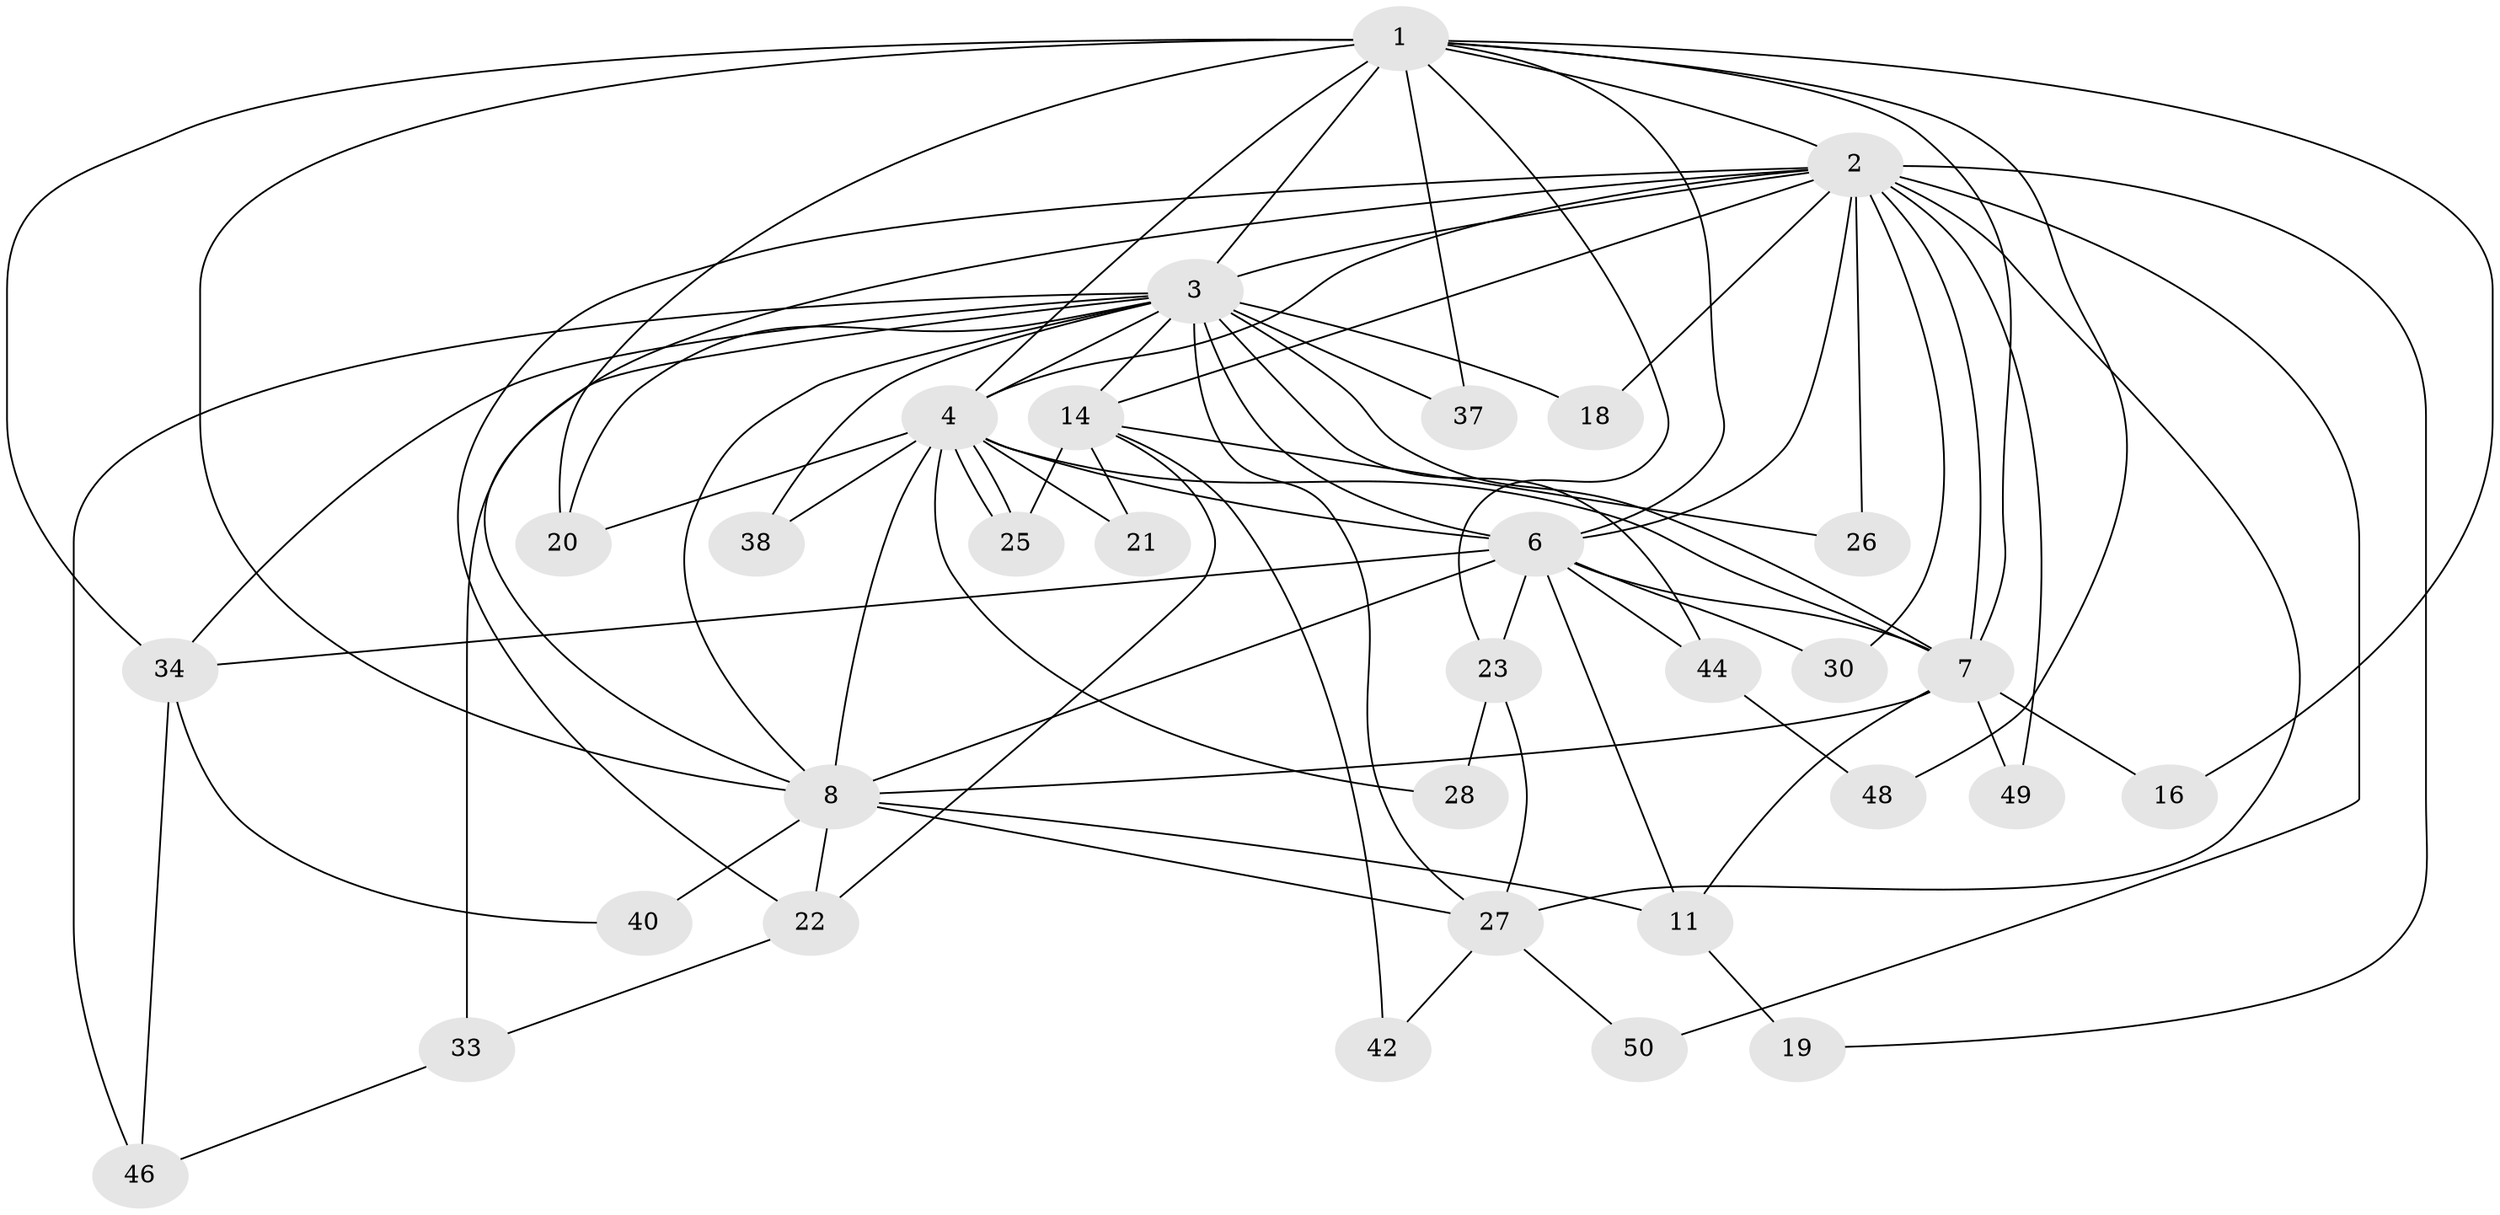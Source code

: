 // original degree distribution, {11: 0.0392156862745098, 18: 0.0196078431372549, 10: 0.0196078431372549, 15: 0.0196078431372549, 19: 0.0196078431372549, 13: 0.0196078431372549, 14: 0.0392156862745098, 16: 0.0196078431372549, 4: 0.09803921568627451, 5: 0.0196078431372549, 2: 0.47058823529411764, 7: 0.0196078431372549, 3: 0.17647058823529413, 6: 0.0196078431372549}
// Generated by graph-tools (version 1.1) at 2025/41/03/06/25 10:41:44]
// undirected, 32 vertices, 79 edges
graph export_dot {
graph [start="1"]
  node [color=gray90,style=filled];
  1 [super="+9"];
  2 [super="+15"];
  3 [super="+5"];
  4 [super="+10"];
  6 [super="+12"];
  7 [super="+24"];
  8 [super="+13"];
  11 [super="+31"];
  14 [super="+47"];
  16 [super="+17"];
  18;
  19;
  20 [super="+45"];
  21 [super="+29"];
  22 [super="+39"];
  23 [super="+41"];
  25 [super="+32"];
  26;
  27 [super="+35"];
  28;
  30;
  33;
  34 [super="+36"];
  37 [super="+43"];
  38;
  40;
  42;
  44;
  46 [super="+51"];
  48;
  49;
  50;
  1 -- 2 [weight=2];
  1 -- 3 [weight=4];
  1 -- 4 [weight=4];
  1 -- 6 [weight=3];
  1 -- 7 [weight=3];
  1 -- 8 [weight=2];
  1 -- 20;
  1 -- 34;
  1 -- 16;
  1 -- 48;
  1 -- 23;
  1 -- 37;
  2 -- 3 [weight=2];
  2 -- 4 [weight=2];
  2 -- 6 [weight=2];
  2 -- 7;
  2 -- 8;
  2 -- 14;
  2 -- 18;
  2 -- 19;
  2 -- 27;
  2 -- 30;
  2 -- 49;
  2 -- 50;
  2 -- 26;
  2 -- 22;
  3 -- 4 [weight=4];
  3 -- 6 [weight=2];
  3 -- 7 [weight=2];
  3 -- 8 [weight=2];
  3 -- 46;
  3 -- 14;
  3 -- 18;
  3 -- 33;
  3 -- 37;
  3 -- 38;
  3 -- 44;
  3 -- 34;
  3 -- 20;
  3 -- 27;
  4 -- 6 [weight=2];
  4 -- 7 [weight=2];
  4 -- 8 [weight=2];
  4 -- 20;
  4 -- 25 [weight=2];
  4 -- 25;
  4 -- 28;
  4 -- 38;
  4 -- 21 [weight=2];
  6 -- 7;
  6 -- 8;
  6 -- 11;
  6 -- 34;
  6 -- 23;
  6 -- 44;
  6 -- 30;
  7 -- 8 [weight=2];
  7 -- 11;
  7 -- 49;
  7 -- 16;
  8 -- 22;
  8 -- 27;
  8 -- 40;
  8 -- 11;
  11 -- 19;
  14 -- 21;
  14 -- 22;
  14 -- 26;
  14 -- 42;
  14 -- 25;
  22 -- 33;
  23 -- 28;
  23 -- 27;
  27 -- 42;
  27 -- 50;
  33 -- 46;
  34 -- 40;
  34 -- 46;
  44 -- 48;
}
